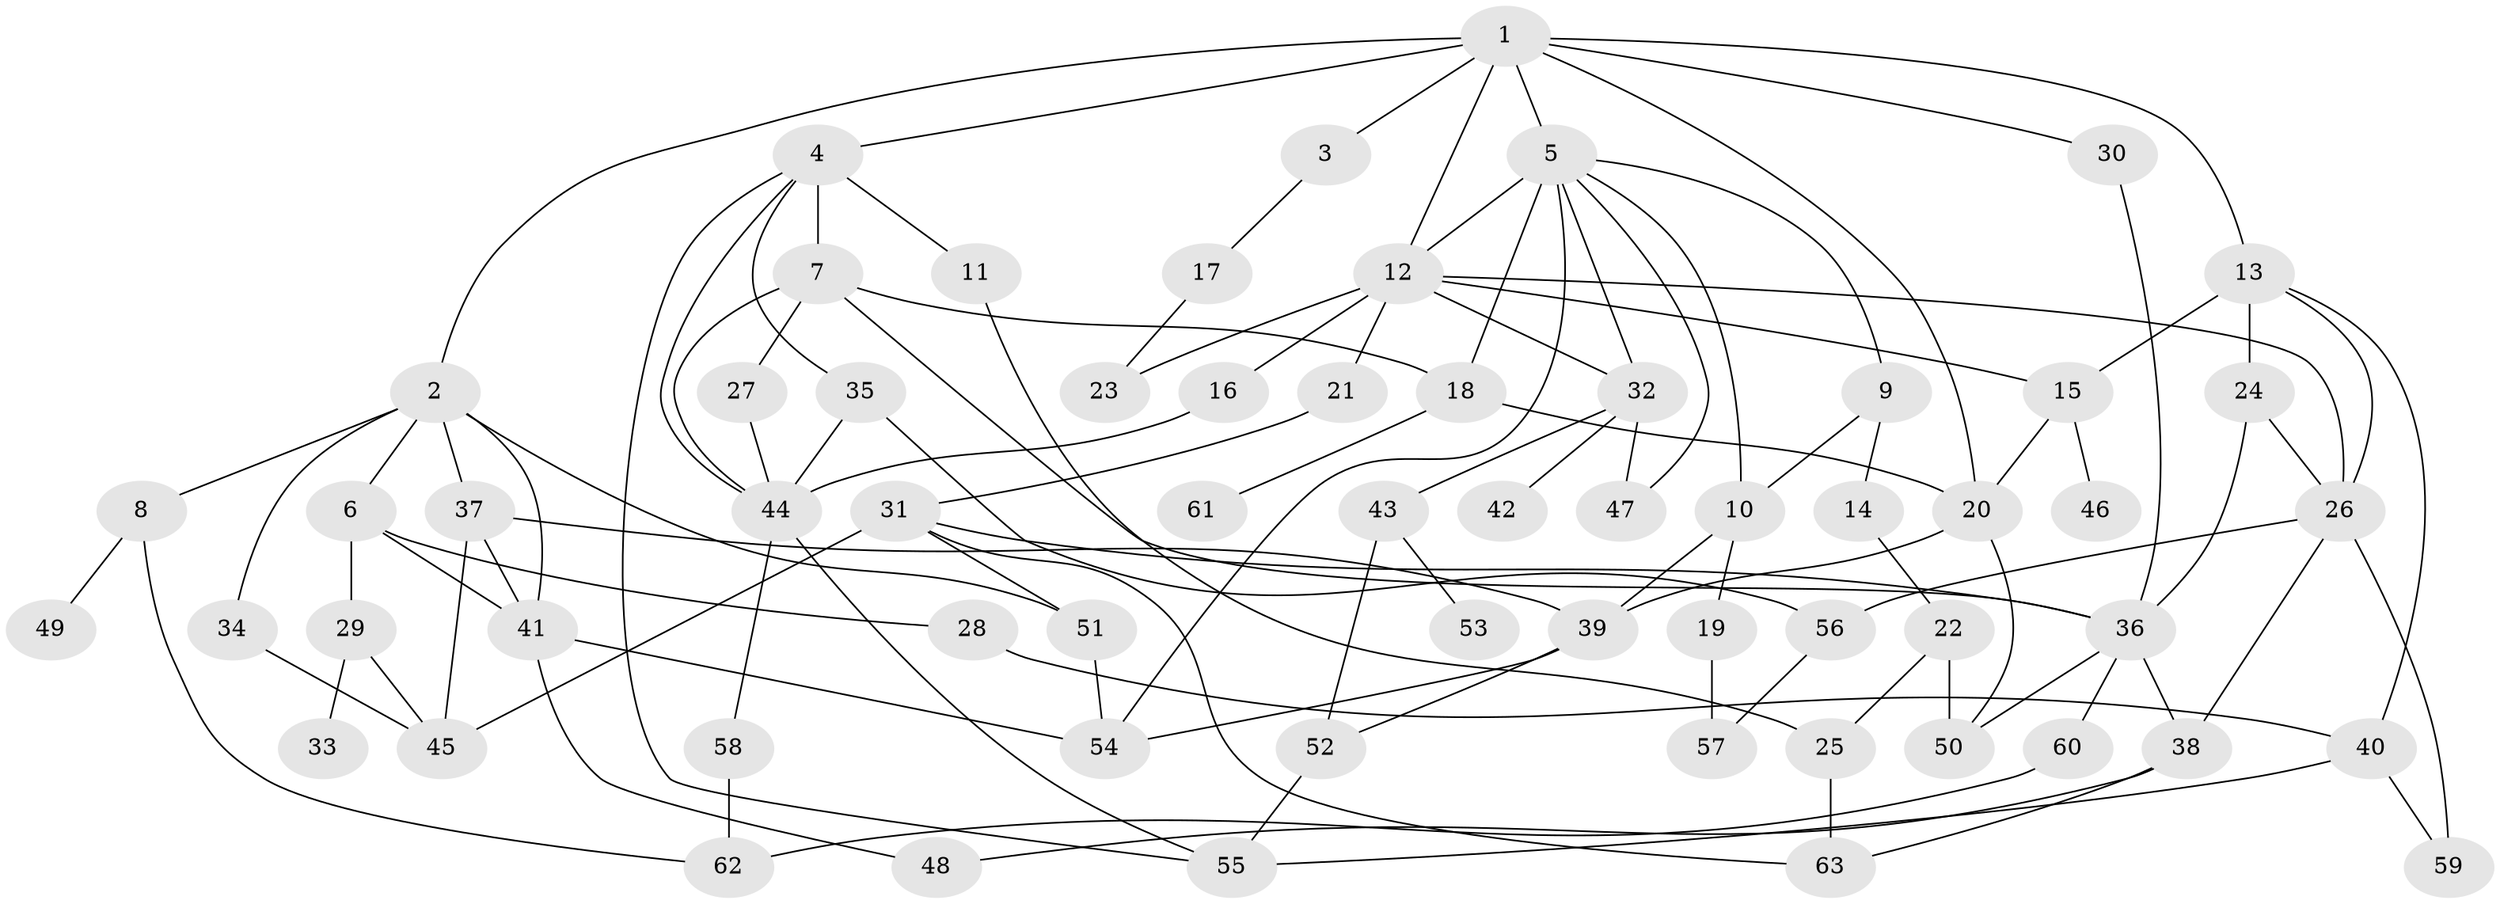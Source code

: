 // original degree distribution, {9: 0.007936507936507936, 5: 0.07142857142857142, 3: 0.30952380952380953, 8: 0.015873015873015872, 4: 0.07936507936507936, 2: 0.3412698412698413, 6: 0.023809523809523808, 1: 0.15079365079365079}
// Generated by graph-tools (version 1.1) at 2025/34/03/09/25 02:34:14]
// undirected, 63 vertices, 108 edges
graph export_dot {
graph [start="1"]
  node [color=gray90,style=filled];
  1;
  2;
  3;
  4;
  5;
  6;
  7;
  8;
  9;
  10;
  11;
  12;
  13;
  14;
  15;
  16;
  17;
  18;
  19;
  20;
  21;
  22;
  23;
  24;
  25;
  26;
  27;
  28;
  29;
  30;
  31;
  32;
  33;
  34;
  35;
  36;
  37;
  38;
  39;
  40;
  41;
  42;
  43;
  44;
  45;
  46;
  47;
  48;
  49;
  50;
  51;
  52;
  53;
  54;
  55;
  56;
  57;
  58;
  59;
  60;
  61;
  62;
  63;
  1 -- 2 [weight=1.0];
  1 -- 3 [weight=1.0];
  1 -- 4 [weight=1.0];
  1 -- 5 [weight=1.0];
  1 -- 12 [weight=1.0];
  1 -- 13 [weight=1.0];
  1 -- 20 [weight=1.0];
  1 -- 30 [weight=1.0];
  2 -- 6 [weight=1.0];
  2 -- 8 [weight=1.0];
  2 -- 34 [weight=1.0];
  2 -- 37 [weight=1.0];
  2 -- 41 [weight=1.0];
  2 -- 51 [weight=1.0];
  3 -- 17 [weight=1.0];
  4 -- 7 [weight=2.0];
  4 -- 11 [weight=1.0];
  4 -- 35 [weight=1.0];
  4 -- 44 [weight=1.0];
  4 -- 55 [weight=1.0];
  5 -- 9 [weight=1.0];
  5 -- 10 [weight=1.0];
  5 -- 12 [weight=1.0];
  5 -- 18 [weight=1.0];
  5 -- 32 [weight=1.0];
  5 -- 47 [weight=1.0];
  5 -- 54 [weight=2.0];
  6 -- 28 [weight=1.0];
  6 -- 29 [weight=1.0];
  6 -- 41 [weight=1.0];
  7 -- 18 [weight=1.0];
  7 -- 27 [weight=2.0];
  7 -- 36 [weight=1.0];
  7 -- 44 [weight=1.0];
  8 -- 49 [weight=1.0];
  8 -- 62 [weight=1.0];
  9 -- 10 [weight=1.0];
  9 -- 14 [weight=1.0];
  10 -- 19 [weight=1.0];
  10 -- 39 [weight=1.0];
  11 -- 25 [weight=1.0];
  12 -- 15 [weight=1.0];
  12 -- 16 [weight=1.0];
  12 -- 21 [weight=1.0];
  12 -- 23 [weight=1.0];
  12 -- 26 [weight=1.0];
  12 -- 32 [weight=1.0];
  13 -- 15 [weight=1.0];
  13 -- 24 [weight=1.0];
  13 -- 26 [weight=1.0];
  13 -- 40 [weight=1.0];
  14 -- 22 [weight=1.0];
  15 -- 20 [weight=1.0];
  15 -- 46 [weight=1.0];
  16 -- 44 [weight=1.0];
  17 -- 23 [weight=1.0];
  18 -- 20 [weight=1.0];
  18 -- 61 [weight=1.0];
  19 -- 57 [weight=1.0];
  20 -- 39 [weight=2.0];
  20 -- 50 [weight=1.0];
  21 -- 31 [weight=1.0];
  22 -- 25 [weight=1.0];
  22 -- 50 [weight=1.0];
  24 -- 26 [weight=2.0];
  24 -- 36 [weight=1.0];
  25 -- 63 [weight=1.0];
  26 -- 38 [weight=1.0];
  26 -- 56 [weight=1.0];
  26 -- 59 [weight=1.0];
  27 -- 44 [weight=1.0];
  28 -- 40 [weight=1.0];
  29 -- 33 [weight=1.0];
  29 -- 45 [weight=1.0];
  30 -- 36 [weight=1.0];
  31 -- 36 [weight=1.0];
  31 -- 45 [weight=1.0];
  31 -- 51 [weight=1.0];
  31 -- 63 [weight=1.0];
  32 -- 42 [weight=1.0];
  32 -- 43 [weight=1.0];
  32 -- 47 [weight=1.0];
  34 -- 45 [weight=1.0];
  35 -- 44 [weight=1.0];
  35 -- 56 [weight=1.0];
  36 -- 38 [weight=1.0];
  36 -- 50 [weight=1.0];
  36 -- 60 [weight=1.0];
  37 -- 39 [weight=1.0];
  37 -- 41 [weight=4.0];
  37 -- 45 [weight=1.0];
  38 -- 48 [weight=1.0];
  38 -- 63 [weight=1.0];
  39 -- 52 [weight=1.0];
  39 -- 54 [weight=1.0];
  40 -- 55 [weight=1.0];
  40 -- 59 [weight=1.0];
  41 -- 48 [weight=1.0];
  41 -- 54 [weight=1.0];
  43 -- 52 [weight=1.0];
  43 -- 53 [weight=1.0];
  44 -- 55 [weight=1.0];
  44 -- 58 [weight=1.0];
  51 -- 54 [weight=1.0];
  52 -- 55 [weight=1.0];
  56 -- 57 [weight=1.0];
  58 -- 62 [weight=1.0];
  60 -- 62 [weight=1.0];
}

